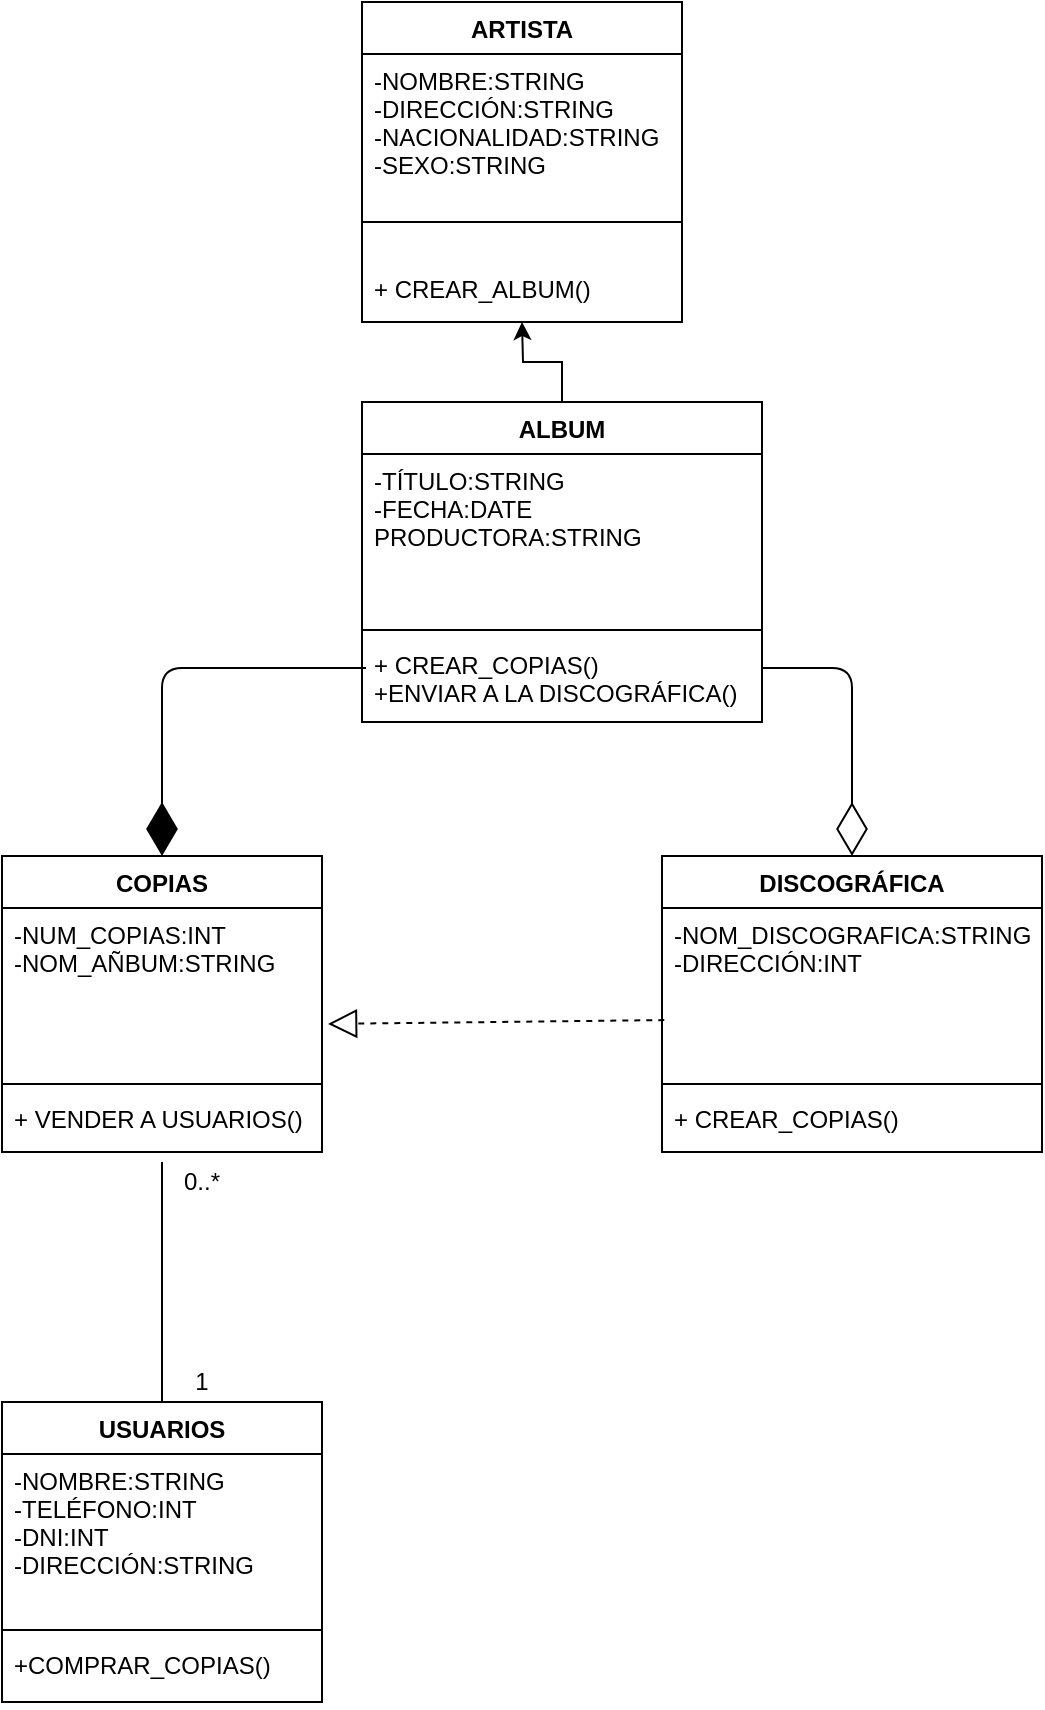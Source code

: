 <mxfile version="13.9.9" type="device"><diagram id="O-TyAeEe0j1VvoHbvt3A" name="Página-1"><mxGraphModel dx="1662" dy="822" grid="1" gridSize="10" guides="1" tooltips="1" connect="1" arrows="1" fold="1" page="1" pageScale="1" pageWidth="827" pageHeight="1169" math="0" shadow="0"><root><mxCell id="0"/><mxCell id="1" parent="0"/><mxCell id="_z-rEtkpC7M-kLmiWP6y-41" value="ARTISTA" style="swimlane;fontStyle=1;align=center;verticalAlign=top;childLayout=stackLayout;horizontal=1;startSize=26;horizontalStack=0;resizeParent=1;resizeParentMax=0;resizeLast=0;collapsible=1;marginBottom=0;" vertex="1" parent="1"><mxGeometry x="280" y="10" width="160" height="160" as="geometry"><mxRectangle x="450" y="240" width="100" height="26" as="alternateBounds"/></mxGeometry></mxCell><mxCell id="_z-rEtkpC7M-kLmiWP6y-42" value="-NOMBRE:STRING&#10;-DIRECCIÓN:STRING&#10;-NACIONALIDAD:STRING&#10;-SEXO:STRING&#10;&#10;" style="text;strokeColor=none;fillColor=none;align=left;verticalAlign=top;spacingLeft=4;spacingRight=4;overflow=hidden;rotatable=0;points=[[0,0.5],[1,0.5]];portConstraint=eastwest;" vertex="1" parent="_z-rEtkpC7M-kLmiWP6y-41"><mxGeometry y="26" width="160" height="64" as="geometry"/></mxCell><mxCell id="_z-rEtkpC7M-kLmiWP6y-43" value="" style="line;strokeWidth=1;fillColor=none;align=left;verticalAlign=middle;spacingTop=-1;spacingLeft=3;spacingRight=3;rotatable=0;labelPosition=right;points=[];portConstraint=eastwest;" vertex="1" parent="_z-rEtkpC7M-kLmiWP6y-41"><mxGeometry y="90" width="160" height="40" as="geometry"/></mxCell><mxCell id="_z-rEtkpC7M-kLmiWP6y-44" value="+ CREAR_ALBUM()" style="text;strokeColor=none;fillColor=none;align=left;verticalAlign=top;spacingLeft=4;spacingRight=4;overflow=hidden;rotatable=0;points=[[0,0.5],[1,0.5]];portConstraint=eastwest;" vertex="1" parent="_z-rEtkpC7M-kLmiWP6y-41"><mxGeometry y="130" width="160" height="30" as="geometry"/></mxCell><mxCell id="_z-rEtkpC7M-kLmiWP6y-100" style="edgeStyle=orthogonalEdgeStyle;rounded=0;orthogonalLoop=1;jettySize=auto;html=1;" edge="1" parent="1" source="_z-rEtkpC7M-kLmiWP6y-77"><mxGeometry relative="1" as="geometry"><mxPoint x="360" y="170" as="targetPoint"/></mxGeometry></mxCell><mxCell id="_z-rEtkpC7M-kLmiWP6y-77" value="ALBUM" style="swimlane;fontStyle=1;align=center;verticalAlign=top;childLayout=stackLayout;horizontal=1;startSize=26;horizontalStack=0;resizeParent=1;resizeParentMax=0;resizeLast=0;collapsible=1;marginBottom=0;" vertex="1" parent="1"><mxGeometry x="280" y="210" width="200" height="160" as="geometry"/></mxCell><mxCell id="_z-rEtkpC7M-kLmiWP6y-78" value="-TÍTULO:STRING&#10;-FECHA:DATE&#10;PRODUCTORA:STRING" style="text;strokeColor=none;fillColor=none;align=left;verticalAlign=top;spacingLeft=4;spacingRight=4;overflow=hidden;rotatable=0;points=[[0,0.5],[1,0.5]];portConstraint=eastwest;" vertex="1" parent="_z-rEtkpC7M-kLmiWP6y-77"><mxGeometry y="26" width="200" height="84" as="geometry"/></mxCell><mxCell id="_z-rEtkpC7M-kLmiWP6y-79" value="" style="line;strokeWidth=1;fillColor=none;align=left;verticalAlign=middle;spacingTop=-1;spacingLeft=3;spacingRight=3;rotatable=0;labelPosition=right;points=[];portConstraint=eastwest;" vertex="1" parent="_z-rEtkpC7M-kLmiWP6y-77"><mxGeometry y="110" width="200" height="8" as="geometry"/></mxCell><mxCell id="_z-rEtkpC7M-kLmiWP6y-80" value="+ CREAR_COPIAS()&#10;+ENVIAR A LA DISCOGRÁFICA()" style="text;strokeColor=none;fillColor=none;align=left;verticalAlign=top;spacingLeft=4;spacingRight=4;overflow=hidden;rotatable=0;points=[[0,0.5],[1,0.5]];portConstraint=eastwest;" vertex="1" parent="_z-rEtkpC7M-kLmiWP6y-77"><mxGeometry y="118" width="200" height="42" as="geometry"/></mxCell><mxCell id="_z-rEtkpC7M-kLmiWP6y-87" value="DISCOGRÁFICA" style="swimlane;fontStyle=1;align=center;verticalAlign=top;childLayout=stackLayout;horizontal=1;startSize=26;horizontalStack=0;resizeParent=1;resizeParentMax=0;resizeLast=0;collapsible=1;marginBottom=0;" vertex="1" parent="1"><mxGeometry x="430" y="437" width="190" height="148" as="geometry"/></mxCell><mxCell id="_z-rEtkpC7M-kLmiWP6y-88" value="-NOM_DISCOGRAFICA:STRING&#10;-DIRECCIÓN:INT&#10;" style="text;strokeColor=none;fillColor=none;align=left;verticalAlign=top;spacingLeft=4;spacingRight=4;overflow=hidden;rotatable=0;points=[[0,0.5],[1,0.5]];portConstraint=eastwest;" vertex="1" parent="_z-rEtkpC7M-kLmiWP6y-87"><mxGeometry y="26" width="190" height="84" as="geometry"/></mxCell><mxCell id="_z-rEtkpC7M-kLmiWP6y-89" value="" style="line;strokeWidth=1;fillColor=none;align=left;verticalAlign=middle;spacingTop=-1;spacingLeft=3;spacingRight=3;rotatable=0;labelPosition=right;points=[];portConstraint=eastwest;" vertex="1" parent="_z-rEtkpC7M-kLmiWP6y-87"><mxGeometry y="110" width="190" height="8" as="geometry"/></mxCell><mxCell id="_z-rEtkpC7M-kLmiWP6y-90" value="+ CREAR_COPIAS()" style="text;strokeColor=none;fillColor=none;align=left;verticalAlign=top;spacingLeft=4;spacingRight=4;overflow=hidden;rotatable=0;points=[[0,0.5],[1,0.5]];portConstraint=eastwest;" vertex="1" parent="_z-rEtkpC7M-kLmiWP6y-87"><mxGeometry y="118" width="190" height="30" as="geometry"/></mxCell><mxCell id="_z-rEtkpC7M-kLmiWP6y-91" value="USUARIOS" style="swimlane;fontStyle=1;align=center;verticalAlign=top;childLayout=stackLayout;horizontal=1;startSize=26;horizontalStack=0;resizeParent=1;resizeParentMax=0;resizeLast=0;collapsible=1;marginBottom=0;" vertex="1" parent="1"><mxGeometry x="100" y="710" width="160" height="150" as="geometry"/></mxCell><mxCell id="_z-rEtkpC7M-kLmiWP6y-92" value="-NOMBRE:STRING&#10;-TELÉFONO:INT&#10;-DNI:INT&#10;-DIRECCIÓN:STRING" style="text;strokeColor=none;fillColor=none;align=left;verticalAlign=top;spacingLeft=4;spacingRight=4;overflow=hidden;rotatable=0;points=[[0,0.5],[1,0.5]];portConstraint=eastwest;" vertex="1" parent="_z-rEtkpC7M-kLmiWP6y-91"><mxGeometry y="26" width="160" height="84" as="geometry"/></mxCell><mxCell id="_z-rEtkpC7M-kLmiWP6y-93" value="" style="line;strokeWidth=1;fillColor=none;align=left;verticalAlign=middle;spacingTop=-1;spacingLeft=3;spacingRight=3;rotatable=0;labelPosition=right;points=[];portConstraint=eastwest;" vertex="1" parent="_z-rEtkpC7M-kLmiWP6y-91"><mxGeometry y="110" width="160" height="8" as="geometry"/></mxCell><mxCell id="_z-rEtkpC7M-kLmiWP6y-94" value="+COMPRAR_COPIAS()&#10;" style="text;strokeColor=none;fillColor=none;align=left;verticalAlign=top;spacingLeft=4;spacingRight=4;overflow=hidden;rotatable=0;points=[[0,0.5],[1,0.5]];portConstraint=eastwest;" vertex="1" parent="_z-rEtkpC7M-kLmiWP6y-91"><mxGeometry y="118" width="160" height="32" as="geometry"/></mxCell><mxCell id="_z-rEtkpC7M-kLmiWP6y-95" value="COPIAS" style="swimlane;fontStyle=1;align=center;verticalAlign=top;childLayout=stackLayout;horizontal=1;startSize=26;horizontalStack=0;resizeParent=1;resizeParentMax=0;resizeLast=0;collapsible=1;marginBottom=0;" vertex="1" parent="1"><mxGeometry x="100" y="437" width="160" height="148" as="geometry"/></mxCell><mxCell id="_z-rEtkpC7M-kLmiWP6y-96" value="-NUM_COPIAS:INT&#10;-NOM_AÑBUM:STRING&#10;" style="text;strokeColor=none;fillColor=none;align=left;verticalAlign=top;spacingLeft=4;spacingRight=4;overflow=hidden;rotatable=0;points=[[0,0.5],[1,0.5]];portConstraint=eastwest;" vertex="1" parent="_z-rEtkpC7M-kLmiWP6y-95"><mxGeometry y="26" width="160" height="84" as="geometry"/></mxCell><mxCell id="_z-rEtkpC7M-kLmiWP6y-97" value="" style="line;strokeWidth=1;fillColor=none;align=left;verticalAlign=middle;spacingTop=-1;spacingLeft=3;spacingRight=3;rotatable=0;labelPosition=right;points=[];portConstraint=eastwest;" vertex="1" parent="_z-rEtkpC7M-kLmiWP6y-95"><mxGeometry y="110" width="160" height="8" as="geometry"/></mxCell><mxCell id="_z-rEtkpC7M-kLmiWP6y-98" value="+ VENDER A USUARIOS()" style="text;strokeColor=none;fillColor=none;align=left;verticalAlign=top;spacingLeft=4;spacingRight=4;overflow=hidden;rotatable=0;points=[[0,0.5],[1,0.5]];portConstraint=eastwest;" vertex="1" parent="_z-rEtkpC7M-kLmiWP6y-95"><mxGeometry y="118" width="160" height="30" as="geometry"/></mxCell><mxCell id="_z-rEtkpC7M-kLmiWP6y-102" value="" style="endArrow=diamondThin;endFill=1;endSize=24;html=1;entryX=0.5;entryY=0;entryDx=0;entryDy=0;" edge="1" parent="1" target="_z-rEtkpC7M-kLmiWP6y-95"><mxGeometry width="160" relative="1" as="geometry"><mxPoint x="282" y="343" as="sourcePoint"/><mxPoint x="190" y="380" as="targetPoint"/><Array as="points"><mxPoint x="180" y="343"/></Array></mxGeometry></mxCell><mxCell id="_z-rEtkpC7M-kLmiWP6y-103" value="" style="endArrow=diamondThin;endFill=0;endSize=24;html=1;entryX=0.5;entryY=0;entryDx=0;entryDy=0;" edge="1" parent="1" target="_z-rEtkpC7M-kLmiWP6y-87"><mxGeometry width="160" relative="1" as="geometry"><mxPoint x="480" y="343" as="sourcePoint"/><mxPoint x="590" y="400" as="targetPoint"/><Array as="points"><mxPoint x="525" y="343"/></Array></mxGeometry></mxCell><mxCell id="_z-rEtkpC7M-kLmiWP6y-104" value="" style="endArrow=block;dashed=1;endFill=0;endSize=12;html=1;exitX=0.006;exitY=0.667;exitDx=0;exitDy=0;exitPerimeter=0;entryX=1.019;entryY=0.69;entryDx=0;entryDy=0;entryPerimeter=0;" edge="1" parent="1" source="_z-rEtkpC7M-kLmiWP6y-88" target="_z-rEtkpC7M-kLmiWP6y-96"><mxGeometry width="160" relative="1" as="geometry"><mxPoint x="260" y="520" as="sourcePoint"/><mxPoint x="420" y="520" as="targetPoint"/></mxGeometry></mxCell><mxCell id="_z-rEtkpC7M-kLmiWP6y-105" value="" style="endArrow=none;html=1;exitX=0.5;exitY=0;exitDx=0;exitDy=0;" edge="1" parent="1" source="_z-rEtkpC7M-kLmiWP6y-91"><mxGeometry width="50" height="50" relative="1" as="geometry"><mxPoint x="80" y="690" as="sourcePoint"/><mxPoint x="180" y="590" as="targetPoint"/></mxGeometry></mxCell><mxCell id="_z-rEtkpC7M-kLmiWP6y-106" value="0..*" style="text;html=1;strokeColor=none;fillColor=none;align=center;verticalAlign=middle;whiteSpace=wrap;rounded=0;" vertex="1" parent="1"><mxGeometry x="180" y="590" width="40" height="20" as="geometry"/></mxCell><mxCell id="_z-rEtkpC7M-kLmiWP6y-107" value="1" style="text;html=1;strokeColor=none;fillColor=none;align=center;verticalAlign=middle;whiteSpace=wrap;rounded=0;" vertex="1" parent="1"><mxGeometry x="180" y="690" width="40" height="20" as="geometry"/></mxCell></root></mxGraphModel></diagram></mxfile>